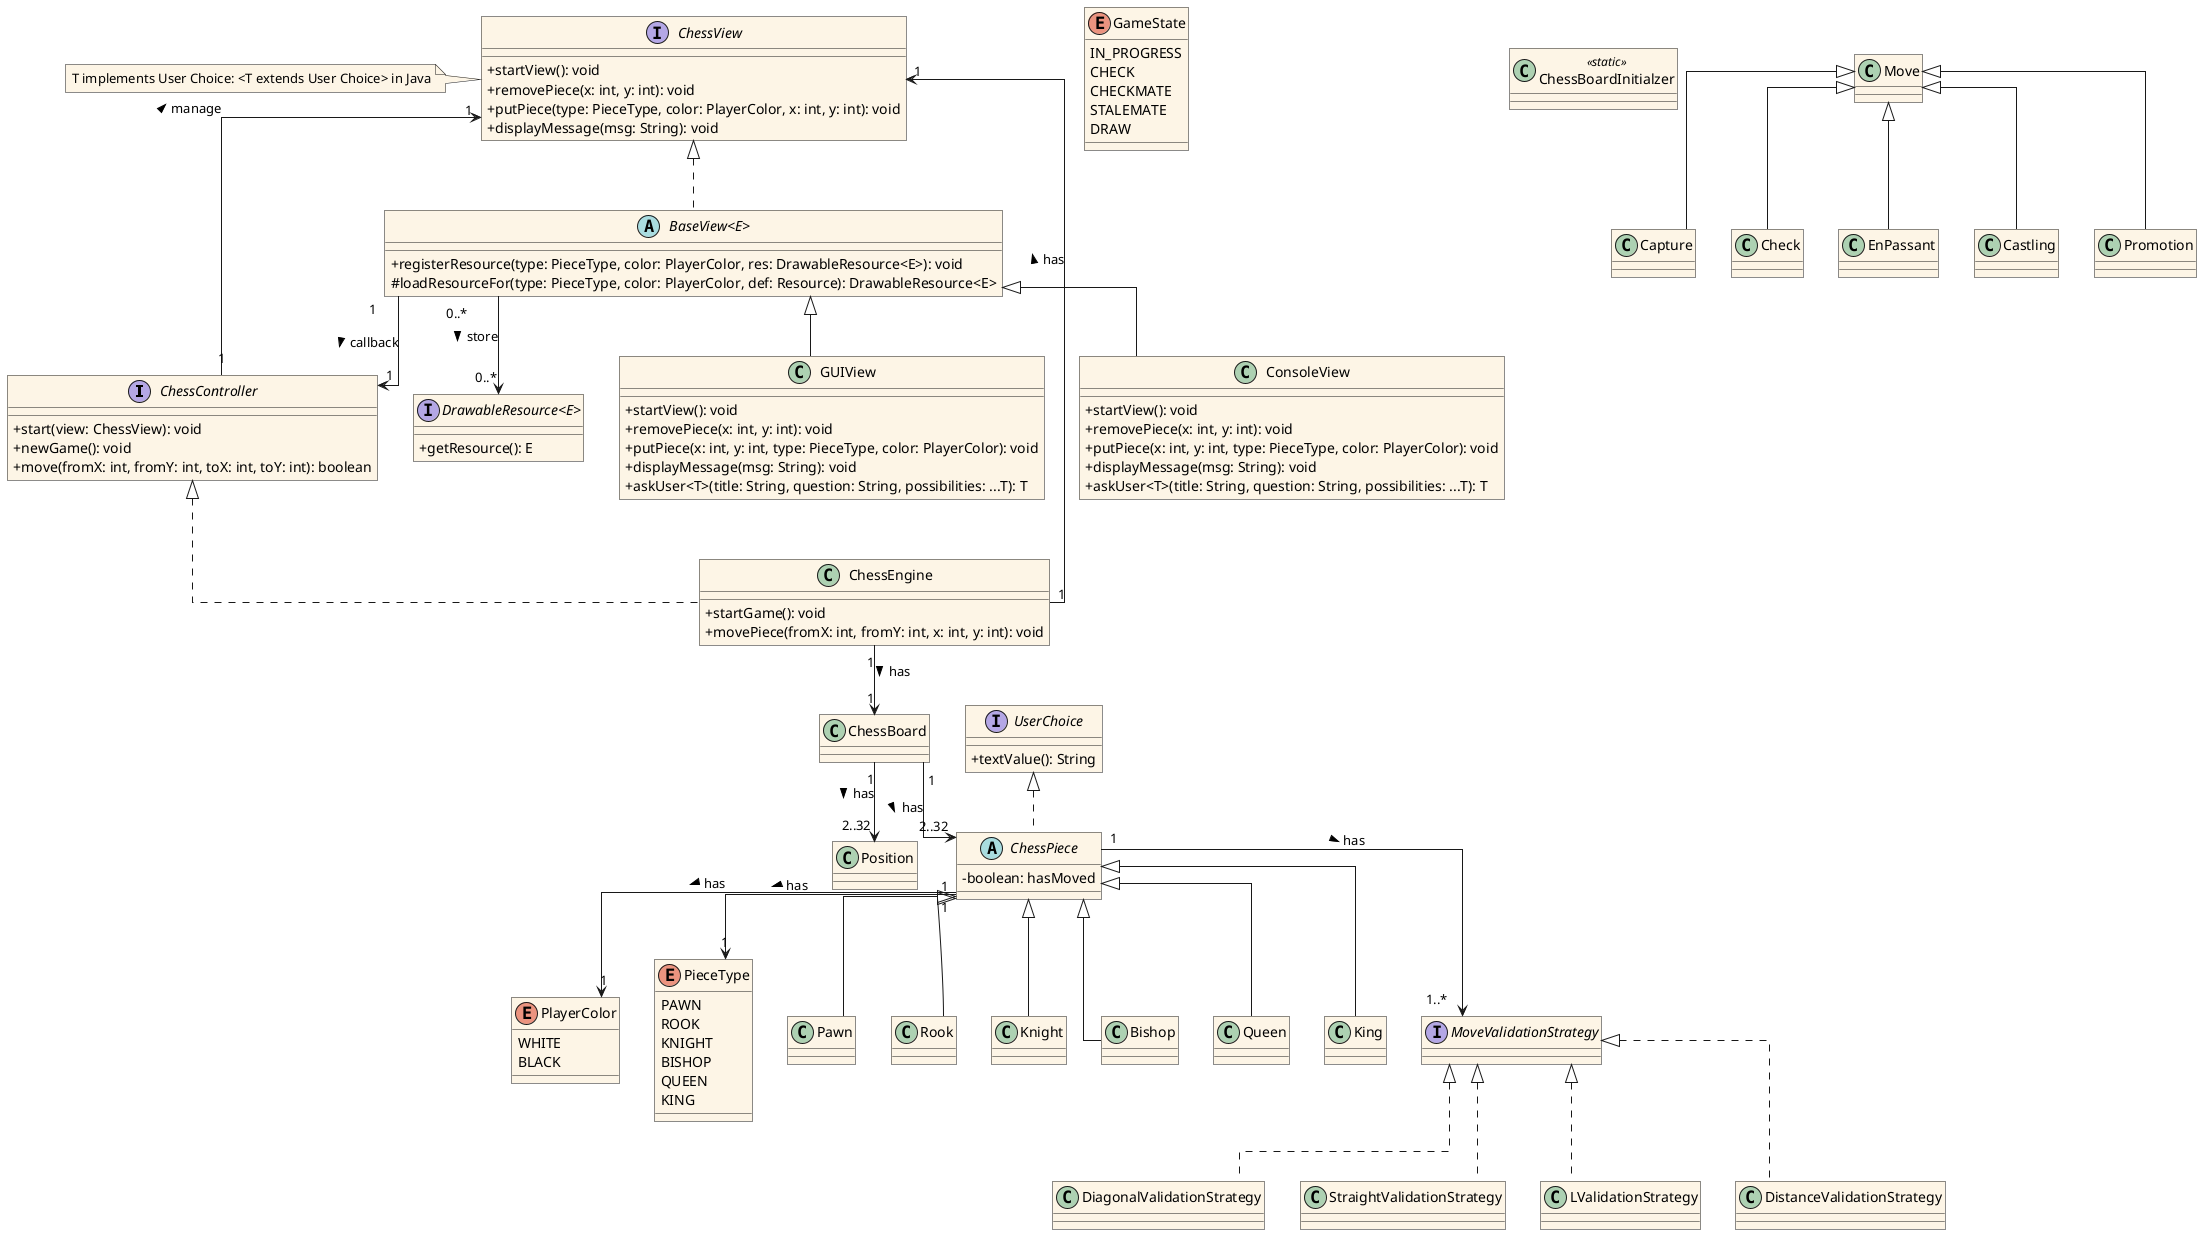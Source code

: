 @startuml
skinparam linetype ortho
skinparam roundCorner 0
skinparam classAttributeIconSize 0
skinparam ClassBackgroundColor #OldLace
skinparam NoteBackgroundColor #OldLace
skinparam Shadowing false
top to bottom direction

interface ChessController {
    + start(view: ChessView): void
    + newGame(): void
    + move(fromX: int, fromY: int, toX: int, toY: int): boolean
}

interface UserChoice {
    + textValue(): String
}

interface "DrawableResource<E>" {
    + getResource(): E
}

interface ChessView {
    + startView(): void
    + removePiece(x: int, y: int): void
    + putPiece(type: PieceType, color: PlayerColor, x: int, y: int): void
    + displayMessage(msg: String): void
}

note left of ChessView
    T implements User Choice: <T extends User Choice> in Java
end note

abstract class "BaseView<E>" implements ChessView {
    + registerResource(type: PieceType, color: PlayerColor, res: DrawableResource<E>): void
    # loadResourceFor(type: PieceType, color: PlayerColor, def: Resource): DrawableResource<E>
}

class GUIView extends "BaseView<E>" {
    + startView(): void
    + removePiece(x: int, y: int): void
    + putPiece(x: int, y: int, type: PieceType, color: PlayerColor): void
    + displayMessage(msg: String): void
    + askUser<T>(title: String, question: String, possibilities: ...T): T
}

class ConsoleView extends "BaseView<E>" {
    + startView(): void
    + removePiece(x: int, y: int): void
    + putPiece(x: int, y: int, type: PieceType, color: PlayerColor): void
    + displayMessage(msg: String): void
    + askUser<T>(title: String, question: String, possibilities: ...T): T
}

class ChessEngine implements ChessController {
    + startGame(): void
    + movePiece(fromX: int, fromY: int, x: int, y: int): void
}

enum GameState {
    IN_PROGRESS
    CHECK
    CHECKMATE
    STALEMATE
    DRAW
}

class ChessBoard {}

static class ChessBoardInitialzer<<static>> {}

class Position {}

enum PlayerColor {
    WHITE
    BLACK
}

enum PieceType {
    PAWN
    ROOK
    KNIGHT
    BISHOP
    QUEEN
    KING
}

abstract class ChessPiece implements UserChoice {
    - boolean: hasMoved
}
class Pawn extends ChessPiece {}
class Rook extends ChessPiece {}
class Knight extends ChessPiece {}
class Bishop extends ChessPiece {}
class Queen extends ChessPiece {}
class King extends ChessPiece {}


interface MoveValidationStrategy {}
class DiagonalValidationStrategy implements MoveValidationStrategy {}
class StraightValidationStrategy implements MoveValidationStrategy {}
class LValidationStrategy implements MoveValidationStrategy {}
class DistanceValidationStrategy implements MoveValidationStrategy {}

class Move {} 

class Capture extends Move {}
class Check extends Move {}
class EnPassant extends Move {}
class Castling extends Move {}
class Promotion extends Move {}

ChessController "1" --> "1" ChessView : manage >
"BaseView<E>" "1" --> "1" ChessController : callback >
"BaseView<E>" "0..*" --> "0..*" "DrawableResource<E>" : store >

ChessEngine "1" --> "1" ChessBoard : has >
ChessEngine "1" --> "1" ChessView : has >
ChessPiece "1" --> "1..*" MoveValidationStrategy : has >
ChessPiece "1" --> "1" PieceType : has >
ChessPiece "1" --> "1" PlayerColor : has >
ChessBoard "1" --> "2..32" ChessPiece : has >
ChessBoard "1" --> "2..32" Position : has >

@enduml
